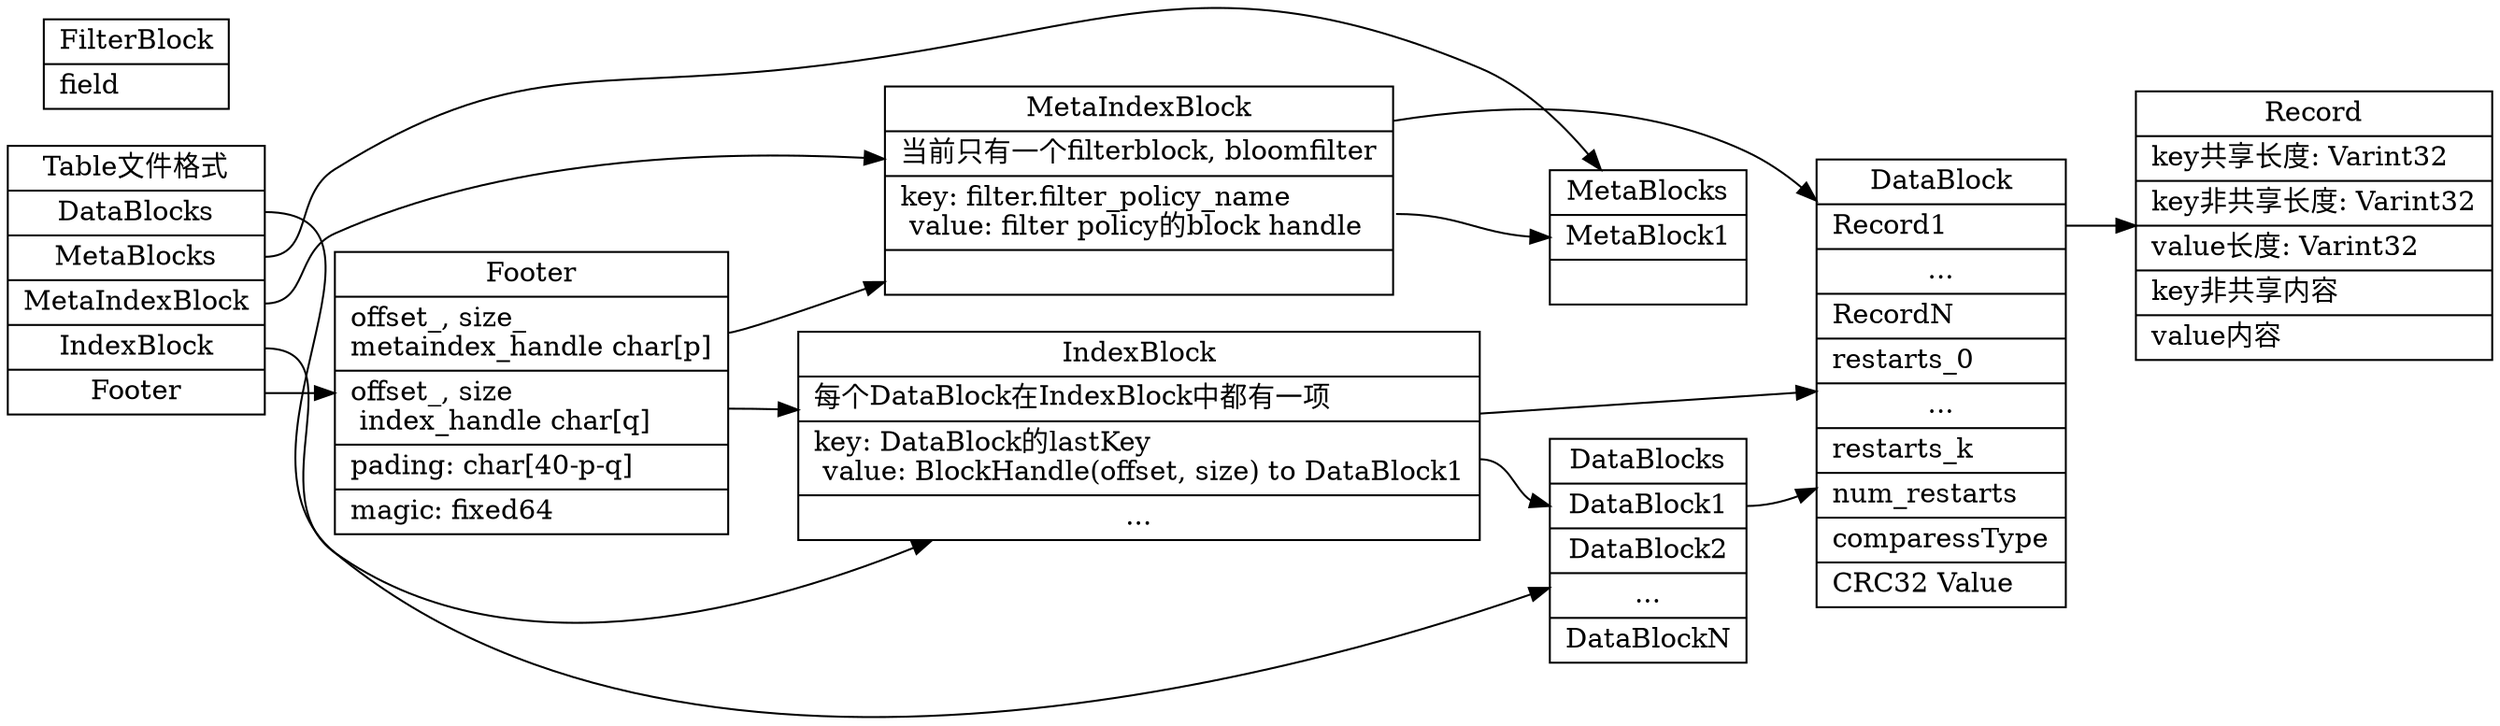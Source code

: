 digraph table_format {
  node[shape=box;];
  newrank=true;
  rankdir=LR;
  TableFormat2[
    shape="record";
    label="{{
      Table文件格式|
      <DataBlocks> DataBlocks|
      <MetaBlocks> MetaBlocks|
      <MetaIndexBlock> MetaIndexBlock|
      <IndexBlock> IndexBlock|
      <Footer> Footer
    }}";
  ];
  TableFormat2:DataBlocks -> DataBlocks;
  TableFormat2:MetaBlocks -> MetaBlocks;
  TableFormat2:MetaIndexBlock -> MetaIndexBlock;
  TableFormat2:IndexBlock -> IndexBlock;
  TableFormat2:Footer -> Footer;
  DataBlocks[
    shape="record";
    label="{{
      DataBlocks|
      <DataBlock1> DataBlock1|
      <DataBlock2> DataBlock2|
      ...|
      <DataBlockN> DataBlockN
    }}";
  ];
  MetaBlocks[
    shape="record";
    label="{{
      MetaBlocks|
      <1> MetaBlock1|
    }}";
  ];
  MetaIndexBlock[
    shape="record";
    label="{{
      MetaIndexBlock|
      当前只有一个filterblock, bloomfilter\l|
      <1> key: filter.filter_policy_name\l
      value: filter policy的block handle\l|
    }}";
  ];
  MetaIndexBlock -> DataBlock;
  DataBlocks:DataBlock1 -> DataBlock;

  DataBlock[
    shape="record";
    label="{{
      DataBlock|
      <Record1> Record1\l|
      ...|
      RecordN\l|
      restarts_0\l|
      ...|
      restarts_k\l|
      num_restarts\l|
      comparessType\l|
      CRC32 Value\l
    }}";
  ];
  Footer[
    shape="record";
    label="{{
      Footer|
      <metaIndex> offset_, size_ \lmetaindex_handle char[p]\l|
      <index> offset_, size\l index_handle char[q]\l|
      pading: char[40-p-q]\l|
      magic: fixed64\l
    }}";
  ];
  IndexBlock[
    shape="record";
    label="{{
      IndexBlock|
      每个DataBlock在IndexBlock中都有一项\l|
      <1> key: DataBlock的lastKey\l 
      value: BlockHandle(offset, size) to DataBlock1\l|
      ...
    }}";
  ];
  IndexBlock:1 -> DataBlocks:DataBlock1;
  IndexBlock -> DataBlock;
  MetaIndexBlock:1 -> MetaBlocks:1;
  Footer:metaIndex -> MetaIndexBlock;
  Footer:index -> IndexBlock;
  Record[
    shape="record";
    label="{{
      Record|
      key共享长度: Varint32\l|
      key非共享长度: Varint32\l|
      value长度: Varint32\l|
      key非共享内容\l|
      value内容\l
    }}";
  ];
  FilterBlock[
    shape="record";
    label="{{
      FilterBlock|
      field \l
    }}";
  ];
  DataBlock:Record1 -> Record;

}
